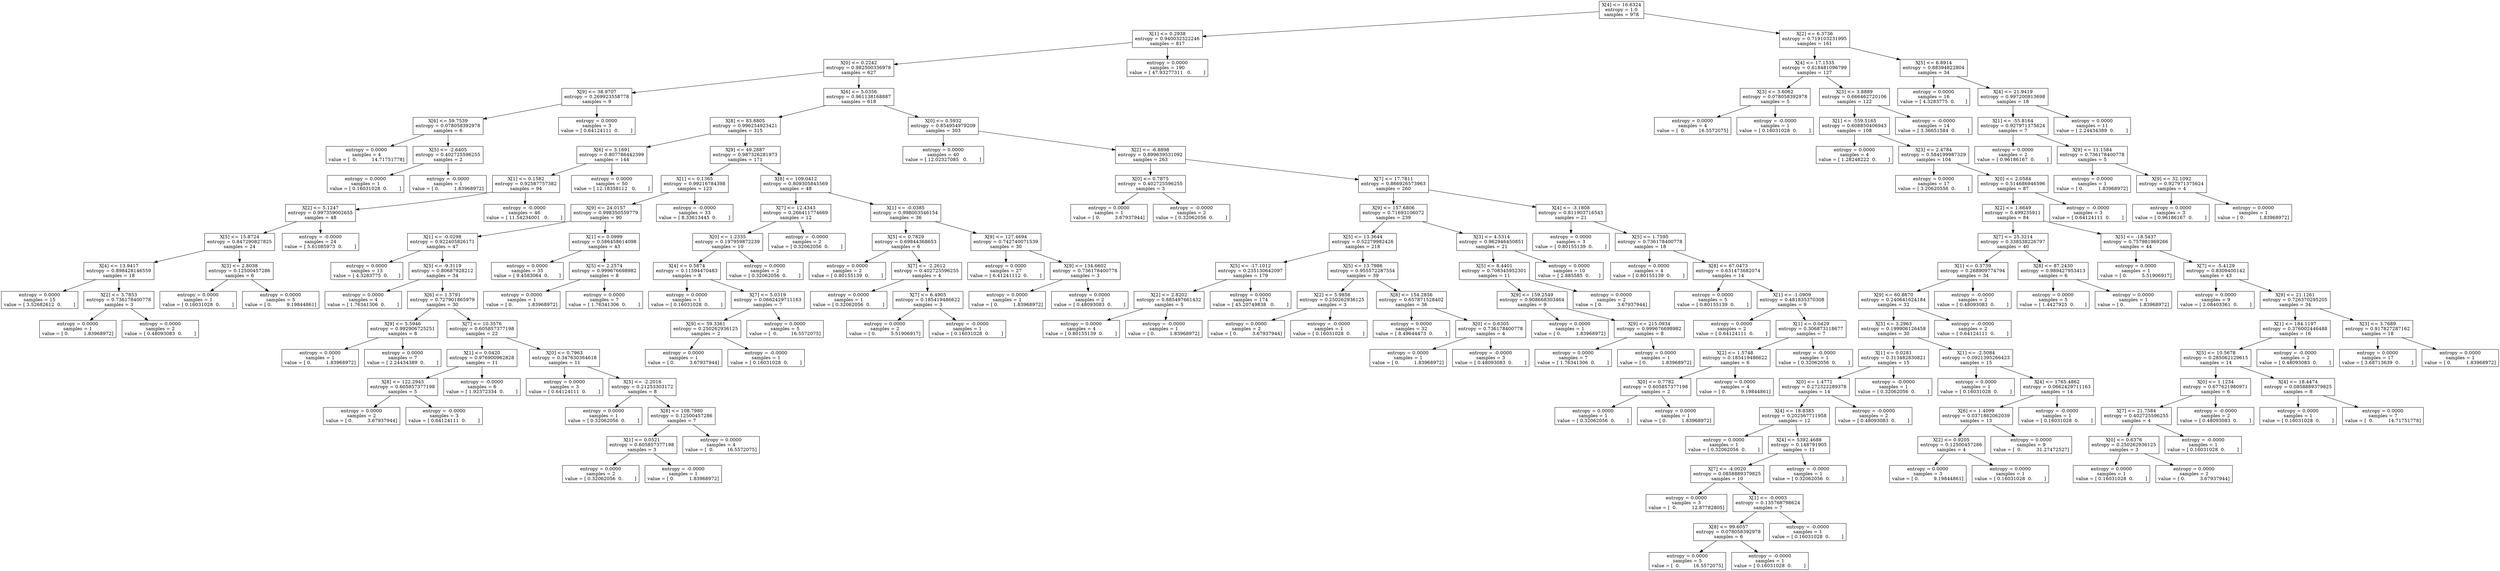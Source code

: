 digraph Tree {
0 [label="X[4] <= 16.6324\nentropy = 1.0\nsamples = 978", shape="box"] ;
1 [label="X[1] <= 0.2938\nentropy = 0.940032522246\nsamples = 817", shape="box"] ;
0 -> 1 ;
2 [label="X[0] <= 0.2242\nentropy = 0.982500336978\nsamples = 627", shape="box"] ;
1 -> 2 ;
3 [label="X[9] <= 38.9707\nentropy = 0.269923558778\nsamples = 9", shape="box"] ;
2 -> 3 ;
4 [label="X[6] <= 59.7539\nentropy = 0.078058392978\nsamples = 6", shape="box"] ;
3 -> 4 ;
5 [label="entropy = 0.0000\nsamples = 4\nvalue = [  0.          14.71751778]", shape="box"] ;
4 -> 5 ;
6 [label="X[5] <= -2.6405\nentropy = 0.402725596255\nsamples = 2", shape="box"] ;
4 -> 6 ;
7 [label="entropy = 0.0000\nsamples = 1\nvalue = [ 0.16031028  0.        ]", shape="box"] ;
6 -> 7 ;
8 [label="entropy = -0.0000\nsamples = 1\nvalue = [ 0.          1.83968972]", shape="box"] ;
6 -> 8 ;
9 [label="entropy = 0.0000\nsamples = 3\nvalue = [ 0.64124111  0.        ]", shape="box"] ;
3 -> 9 ;
10 [label="X[6] <= 5.0356\nentropy = 0.961138168887\nsamples = 618", shape="box"] ;
2 -> 10 ;
11 [label="X[8] <= 83.8805\nentropy = 0.996254923421\nsamples = 315", shape="box"] ;
10 -> 11 ;
12 [label="X[6] <= 3.1691\nentropy = 0.807786442399\nsamples = 144", shape="box"] ;
11 -> 12 ;
13 [label="X[1] <= 0.1582\nentropy = 0.92587757382\nsamples = 94", shape="box"] ;
12 -> 13 ;
14 [label="X[2] <= 5.1247\nentropy = 0.997359002655\nsamples = 48", shape="box"] ;
13 -> 14 ;
15 [label="X[5] <= 15.8724\nentropy = 0.847290827825\nsamples = 24", shape="box"] ;
14 -> 15 ;
16 [label="X[4] <= 13.9417\nentropy = 0.898428146559\nsamples = 18", shape="box"] ;
15 -> 16 ;
17 [label="entropy = 0.0000\nsamples = 15\nvalue = [ 3.52682612  0.        ]", shape="box"] ;
16 -> 17 ;
18 [label="X[2] <= 3.7853\nentropy = 0.736178400778\nsamples = 3", shape="box"] ;
16 -> 18 ;
19 [label="entropy = 0.0000\nsamples = 1\nvalue = [ 0.          1.83968972]", shape="box"] ;
18 -> 19 ;
20 [label="entropy = 0.0000\nsamples = 2\nvalue = [ 0.48093083  0.        ]", shape="box"] ;
18 -> 20 ;
21 [label="X[3] <= 2.8038\nentropy = 0.12500457286\nsamples = 6", shape="box"] ;
15 -> 21 ;
22 [label="entropy = 0.0000\nsamples = 1\nvalue = [ 0.16031028  0.        ]", shape="box"] ;
21 -> 22 ;
23 [label="entropy = 0.0000\nsamples = 5\nvalue = [ 0.          9.19844861]", shape="box"] ;
21 -> 23 ;
24 [label="entropy = -0.0000\nsamples = 24\nvalue = [ 5.61085973  0.        ]", shape="box"] ;
14 -> 24 ;
25 [label="entropy = -0.0000\nsamples = 46\nvalue = [ 11.54234001   0.        ]", shape="box"] ;
13 -> 25 ;
26 [label="entropy = 0.0000\nsamples = 50\nvalue = [ 12.18358112   0.        ]", shape="box"] ;
12 -> 26 ;
27 [label="X[9] <= 49.2887\nentropy = 0.987326281973\nsamples = 171", shape="box"] ;
11 -> 27 ;
28 [label="X[1] <= 0.1365\nentropy = 0.99216784398\nsamples = 123", shape="box"] ;
27 -> 28 ;
29 [label="X[9] <= 24.0157\nentropy = 0.998350559779\nsamples = 90", shape="box"] ;
28 -> 29 ;
30 [label="X[1] <= -0.0298\nentropy = 0.922405826171\nsamples = 47", shape="box"] ;
29 -> 30 ;
31 [label="entropy = 0.0000\nsamples = 13\nvalue = [ 4.3283775  0.       ]", shape="box"] ;
30 -> 31 ;
32 [label="X[5] <= -9.3119\nentropy = 0.80687928212\nsamples = 34", shape="box"] ;
30 -> 32 ;
33 [label="entropy = 0.0000\nsamples = 4\nvalue = [ 1.76341306  0.        ]", shape="box"] ;
32 -> 33 ;
34 [label="X[6] <= 1.5791\nentropy = 0.727901865979\nsamples = 30", shape="box"] ;
32 -> 34 ;
35 [label="X[9] <= 5.5946\nentropy = 0.992906725251\nsamples = 8", shape="box"] ;
34 -> 35 ;
36 [label="entropy = 0.0000\nsamples = 1\nvalue = [ 0.          1.83968972]", shape="box"] ;
35 -> 36 ;
37 [label="entropy = 0.0000\nsamples = 7\nvalue = [ 2.24434389  0.        ]", shape="box"] ;
35 -> 37 ;
38 [label="X[7] <= 10.3576\nentropy = 0.605857377198\nsamples = 22", shape="box"] ;
34 -> 38 ;
39 [label="X[1] <= 0.0420\nentropy = 0.976900962828\nsamples = 11", shape="box"] ;
38 -> 39 ;
40 [label="X[8] <= 122.2943\nentropy = 0.605857377198\nsamples = 5", shape="box"] ;
39 -> 40 ;
41 [label="entropy = 0.0000\nsamples = 2\nvalue = [ 0.          3.67937944]", shape="box"] ;
40 -> 41 ;
42 [label="entropy = -0.0000\nsamples = 3\nvalue = [ 0.64124111  0.        ]", shape="box"] ;
40 -> 42 ;
43 [label="entropy = -0.0000\nsamples = 6\nvalue = [ 1.92372334  0.        ]", shape="box"] ;
39 -> 43 ;
44 [label="X[0] <= 0.7963\nentropy = 0.347630364618\nsamples = 11", shape="box"] ;
38 -> 44 ;
45 [label="entropy = 0.0000\nsamples = 3\nvalue = [ 0.64124111  0.        ]", shape="box"] ;
44 -> 45 ;
46 [label="X[5] <= -2.2016\nentropy = 0.21253303172\nsamples = 8", shape="box"] ;
44 -> 46 ;
47 [label="entropy = 0.0000\nsamples = 1\nvalue = [ 0.32062056  0.        ]", shape="box"] ;
46 -> 47 ;
48 [label="X[8] <= 108.7980\nentropy = 0.12500457286\nsamples = 7", shape="box"] ;
46 -> 48 ;
49 [label="X[1] <= 0.0521\nentropy = 0.605857377198\nsamples = 3", shape="box"] ;
48 -> 49 ;
50 [label="entropy = 0.0000\nsamples = 2\nvalue = [ 0.32062056  0.        ]", shape="box"] ;
49 -> 50 ;
51 [label="entropy = -0.0000\nsamples = 1\nvalue = [ 0.          1.83968972]", shape="box"] ;
49 -> 51 ;
52 [label="entropy = 0.0000\nsamples = 4\nvalue = [  0.         16.5572075]", shape="box"] ;
48 -> 52 ;
53 [label="X[1] <= 0.0999\nentropy = 0.586458614098\nsamples = 43", shape="box"] ;
29 -> 53 ;
54 [label="entropy = 0.0000\nsamples = 35\nvalue = [ 9.4583064  0.       ]", shape="box"] ;
53 -> 54 ;
55 [label="X[5] <= 2.2574\nentropy = 0.999676698982\nsamples = 8", shape="box"] ;
53 -> 55 ;
56 [label="entropy = 0.0000\nsamples = 1\nvalue = [ 0.          1.83968972]", shape="box"] ;
55 -> 56 ;
57 [label="entropy = 0.0000\nsamples = 7\nvalue = [ 1.76341306  0.        ]", shape="box"] ;
55 -> 57 ;
58 [label="entropy = -0.0000\nsamples = 33\nvalue = [ 8.33613445  0.        ]", shape="box"] ;
28 -> 58 ;
59 [label="X[8] <= 109.0412\nentropy = 0.809305845569\nsamples = 48", shape="box"] ;
27 -> 59 ;
60 [label="X[7] <= 12.4343\nentropy = 0.266411774669\nsamples = 12", shape="box"] ;
59 -> 60 ;
61 [label="X[0] <= 1.2335\nentropy = 0.197959872239\nsamples = 10", shape="box"] ;
60 -> 61 ;
62 [label="X[4] <= 0.5874\nentropy = 0.11594470483\nsamples = 8", shape="box"] ;
61 -> 62 ;
63 [label="entropy = 0.0000\nsamples = 1\nvalue = [ 0.16031028  0.        ]", shape="box"] ;
62 -> 63 ;
64 [label="X[7] <= 5.0319\nentropy = 0.0662429711163\nsamples = 7", shape="box"] ;
62 -> 64 ;
65 [label="X[9] <= 59.3361\nentropy = 0.250262936125\nsamples = 2", shape="box"] ;
64 -> 65 ;
66 [label="entropy = 0.0000\nsamples = 1\nvalue = [ 0.          3.67937944]", shape="box"] ;
65 -> 66 ;
67 [label="entropy = -0.0000\nsamples = 1\nvalue = [ 0.16031028  0.        ]", shape="box"] ;
65 -> 67 ;
68 [label="entropy = 0.0000\nsamples = 5\nvalue = [  0.         16.5572075]", shape="box"] ;
64 -> 68 ;
69 [label="entropy = 0.0000\nsamples = 2\nvalue = [ 0.32062056  0.        ]", shape="box"] ;
61 -> 69 ;
70 [label="entropy = -0.0000\nsamples = 2\nvalue = [ 0.32062056  0.        ]", shape="box"] ;
60 -> 70 ;
71 [label="X[1] <= -0.0385\nentropy = 0.998003546154\nsamples = 36", shape="box"] ;
59 -> 71 ;
72 [label="X[5] <= 0.7829\nentropy = 0.69844368653\nsamples = 6", shape="box"] ;
71 -> 72 ;
73 [label="entropy = 0.0000\nsamples = 2\nvalue = [ 0.80155139  0.        ]", shape="box"] ;
72 -> 73 ;
74 [label="X[7] <= -2.2612\nentropy = 0.402725596255\nsamples = 4", shape="box"] ;
72 -> 74 ;
75 [label="entropy = 0.0000\nsamples = 1\nvalue = [ 0.32062056  0.        ]", shape="box"] ;
74 -> 75 ;
76 [label="X[7] <= 6.4905\nentropy = 0.185419486622\nsamples = 3", shape="box"] ;
74 -> 76 ;
77 [label="entropy = 0.0000\nsamples = 2\nvalue = [ 0.          5.51906917]", shape="box"] ;
76 -> 77 ;
78 [label="entropy = -0.0000\nsamples = 1\nvalue = [ 0.16031028  0.        ]", shape="box"] ;
76 -> 78 ;
79 [label="X[9] <= 127.4694\nentropy = 0.742740071539\nsamples = 30", shape="box"] ;
71 -> 79 ;
80 [label="entropy = 0.0000\nsamples = 27\nvalue = [ 6.41241112  0.        ]", shape="box"] ;
79 -> 80 ;
81 [label="X[9] <= 134.6602\nentropy = 0.736178400778\nsamples = 3", shape="box"] ;
79 -> 81 ;
82 [label="entropy = 0.0000\nsamples = 1\nvalue = [ 0.          1.83968972]", shape="box"] ;
81 -> 82 ;
83 [label="entropy = 0.0000\nsamples = 2\nvalue = [ 0.48093083  0.        ]", shape="box"] ;
81 -> 83 ;
84 [label="X[0] <= 0.5932\nentropy = 0.854954979209\nsamples = 303", shape="box"] ;
10 -> 84 ;
85 [label="entropy = 0.0000\nsamples = 40\nvalue = [ 12.02327085   0.        ]", shape="box"] ;
84 -> 85 ;
86 [label="X[2] <= -6.8898\nentropy = 0.899639531092\nsamples = 263", shape="box"] ;
84 -> 86 ;
87 [label="X[0] <= 0.7875\nentropy = 0.402725596255\nsamples = 3", shape="box"] ;
86 -> 87 ;
88 [label="entropy = 0.0000\nsamples = 1\nvalue = [ 0.          3.67937944]", shape="box"] ;
87 -> 88 ;
89 [label="entropy = -0.0000\nsamples = 2\nvalue = [ 0.32062056  0.        ]", shape="box"] ;
87 -> 89 ;
90 [label="X[7] <= 17.7811\nentropy = 0.866926573963\nsamples = 260", shape="box"] ;
86 -> 90 ;
91 [label="X[9] <= 157.6806\nentropy = 0.71693106072\nsamples = 239", shape="box"] ;
90 -> 91 ;
92 [label="X[5] <= 13.3644\nentropy = 0.52279982426\nsamples = 218", shape="box"] ;
91 -> 92 ;
93 [label="X[5] <= -17.1012\nentropy = 0.235130642097\nsamples = 179", shape="box"] ;
92 -> 93 ;
94 [label="X[2] <= 2.8202\nentropy = 0.885497661432\nsamples = 5", shape="box"] ;
93 -> 94 ;
95 [label="entropy = 0.0000\nsamples = 4\nvalue = [ 0.80155139  0.        ]", shape="box"] ;
94 -> 95 ;
96 [label="entropy = -0.0000\nsamples = 1\nvalue = [ 0.          1.83968972]", shape="box"] ;
94 -> 96 ;
97 [label="entropy = 0.0000\nsamples = 174\nvalue = [ 45.20749838   0.        ]", shape="box"] ;
93 -> 97 ;
98 [label="X[5] <= 13.7986\nentropy = 0.955572287554\nsamples = 39", shape="box"] ;
92 -> 98 ;
99 [label="X[2] <= 5.9856\nentropy = 0.250262936125\nsamples = 3", shape="box"] ;
98 -> 99 ;
100 [label="entropy = 0.0000\nsamples = 2\nvalue = [ 0.          3.67937944]", shape="box"] ;
99 -> 100 ;
101 [label="entropy = -0.0000\nsamples = 1\nvalue = [ 0.16031028  0.        ]", shape="box"] ;
99 -> 101 ;
102 [label="X[8] <= 154.2856\nentropy = 0.657871528402\nsamples = 36", shape="box"] ;
98 -> 102 ;
103 [label="entropy = 0.0000\nsamples = 32\nvalue = [ 8.49644473  0.        ]", shape="box"] ;
102 -> 103 ;
104 [label="X[0] <= 0.6305\nentropy = 0.736178400778\nsamples = 4", shape="box"] ;
102 -> 104 ;
105 [label="entropy = 0.0000\nsamples = 1\nvalue = [ 0.          1.83968972]", shape="box"] ;
104 -> 105 ;
106 [label="entropy = -0.0000\nsamples = 3\nvalue = [ 0.48093083  0.        ]", shape="box"] ;
104 -> 106 ;
107 [label="X[3] <= 4.5314\nentropy = 0.962946450851\nsamples = 21", shape="box"] ;
91 -> 107 ;
108 [label="X[5] <= 8.4401\nentropy = 0.708345952301\nsamples = 11", shape="box"] ;
107 -> 108 ;
109 [label="X[9] <= 159.2549\nentropy = 0.908668303464\nsamples = 9", shape="box"] ;
108 -> 109 ;
110 [label="entropy = 0.0000\nsamples = 1\nvalue = [ 0.          1.83968972]", shape="box"] ;
109 -> 110 ;
111 [label="X[9] <= 215.0934\nentropy = 0.999676698982\nsamples = 8", shape="box"] ;
109 -> 111 ;
112 [label="entropy = 0.0000\nsamples = 7\nvalue = [ 1.76341306  0.        ]", shape="box"] ;
111 -> 112 ;
113 [label="entropy = 0.0000\nsamples = 1\nvalue = [ 0.          1.83968972]", shape="box"] ;
111 -> 113 ;
114 [label="entropy = 0.0000\nsamples = 2\nvalue = [ 0.          3.67937944]", shape="box"] ;
108 -> 114 ;
115 [label="entropy = 0.0000\nsamples = 10\nvalue = [ 2.885585  0.      ]", shape="box"] ;
107 -> 115 ;
116 [label="X[4] <= -3.1808\nentropy = 0.811903716543\nsamples = 21", shape="box"] ;
90 -> 116 ;
117 [label="entropy = 0.0000\nsamples = 3\nvalue = [ 0.80155139  0.        ]", shape="box"] ;
116 -> 117 ;
118 [label="X[5] <= 1.7595\nentropy = 0.736178400778\nsamples = 18", shape="box"] ;
116 -> 118 ;
119 [label="entropy = 0.0000\nsamples = 4\nvalue = [ 0.80155139  0.        ]", shape="box"] ;
118 -> 119 ;
120 [label="X[8] <= 67.0473\nentropy = 0.631473682074\nsamples = 14", shape="box"] ;
118 -> 120 ;
121 [label="entropy = 0.0000\nsamples = 5\nvalue = [ 0.80155139  0.        ]", shape="box"] ;
120 -> 121 ;
122 [label="X[1] <= -1.0909\nentropy = 0.481835370308\nsamples = 9", shape="box"] ;
120 -> 122 ;
123 [label="entropy = 0.0000\nsamples = 2\nvalue = [ 0.64124111  0.        ]", shape="box"] ;
122 -> 123 ;
124 [label="X[1] <= 0.0429\nentropy = 0.306873118677\nsamples = 7", shape="box"] ;
122 -> 124 ;
125 [label="X[2] <= 1.5748\nentropy = 0.185419486622\nsamples = 6", shape="box"] ;
124 -> 125 ;
126 [label="X[0] <= 0.7782\nentropy = 0.605857377198\nsamples = 2", shape="box"] ;
125 -> 126 ;
127 [label="entropy = 0.0000\nsamples = 1\nvalue = [ 0.32062056  0.        ]", shape="box"] ;
126 -> 127 ;
128 [label="entropy = 0.0000\nsamples = 1\nvalue = [ 0.          1.83968972]", shape="box"] ;
126 -> 128 ;
129 [label="entropy = 0.0000\nsamples = 4\nvalue = [ 0.          9.19844861]", shape="box"] ;
125 -> 129 ;
130 [label="entropy = -0.0000\nsamples = 1\nvalue = [ 0.32062056  0.        ]", shape="box"] ;
124 -> 130 ;
131 [label="entropy = 0.0000\nsamples = 190\nvalue = [ 47.93277311   0.        ]", shape="box"] ;
1 -> 131 ;
132 [label="X[2] <= 6.3736\nentropy = 0.719103231995\nsamples = 161", shape="box"] ;
0 -> 132 ;
133 [label="X[4] <= 17.1535\nentropy = 0.618481096799\nsamples = 127", shape="box"] ;
132 -> 133 ;
134 [label="X[3] <= 3.6062\nentropy = 0.078058392978\nsamples = 5", shape="box"] ;
133 -> 134 ;
135 [label="entropy = 0.0000\nsamples = 4\nvalue = [  0.         16.5572075]", shape="box"] ;
134 -> 135 ;
136 [label="entropy = -0.0000\nsamples = 1\nvalue = [ 0.16031028  0.        ]", shape="box"] ;
134 -> 136 ;
137 [label="X[3] <= 3.8889\nentropy = 0.666462720106\nsamples = 122", shape="box"] ;
133 -> 137 ;
138 [label="X[1] <= -559.5165\nentropy = 0.608850406943\nsamples = 108", shape="box"] ;
137 -> 138 ;
139 [label="entropy = 0.0000\nsamples = 4\nvalue = [ 1.28248222  0.        ]", shape="box"] ;
138 -> 139 ;
140 [label="X[3] <= 2.4784\nentropy = 0.584199987329\nsamples = 104", shape="box"] ;
138 -> 140 ;
141 [label="entropy = 0.0000\nsamples = 17\nvalue = [ 3.20620556  0.        ]", shape="box"] ;
140 -> 141 ;
142 [label="X[0] <= 2.0584\nentropy = 0.514686946596\nsamples = 87", shape="box"] ;
140 -> 142 ;
143 [label="X[2] <= 1.6649\nentropy = 0.499235911\nsamples = 84", shape="box"] ;
142 -> 143 ;
144 [label="X[7] <= 25.3214\nentropy = 0.338538226797\nsamples = 40", shape="box"] ;
143 -> 144 ;
145 [label="X[1] <= 0.3739\nentropy = 0.268909774794\nsamples = 34", shape="box"] ;
144 -> 145 ;
146 [label="X[9] <= 60.8670\nentropy = 0.240641624184\nsamples = 32", shape="box"] ;
145 -> 146 ;
147 [label="X[5] <= 3.2963\nentropy = 0.199906126458\nsamples = 30", shape="box"] ;
146 -> 147 ;
148 [label="X[1] <= 0.0281\nentropy = 0.313482830821\nsamples = 15", shape="box"] ;
147 -> 148 ;
149 [label="X[0] <= 1.4771\nentropy = 0.272322289378\nsamples = 14", shape="box"] ;
148 -> 149 ;
150 [label="X[4] <= 18.8385\nentropy = 0.202567711958\nsamples = 12", shape="box"] ;
149 -> 150 ;
151 [label="entropy = 0.0000\nsamples = 1\nvalue = [ 0.32062056  0.        ]", shape="box"] ;
150 -> 151 ;
152 [label="X[4] <= 5392.4688\nentropy = 0.148791905\nsamples = 11", shape="box"] ;
150 -> 152 ;
153 [label="X[7] <= -4.0020\nentropy = 0.0858889379825\nsamples = 10", shape="box"] ;
152 -> 153 ;
154 [label="entropy = 0.0000\nsamples = 3\nvalue = [  0.          12.87782805]", shape="box"] ;
153 -> 154 ;
155 [label="X[1] <= -0.0003\nentropy = 0.135768798624\nsamples = 7", shape="box"] ;
153 -> 155 ;
156 [label="X[8] <= 99.6057\nentropy = 0.078058392978\nsamples = 6", shape="box"] ;
155 -> 156 ;
157 [label="entropy = 0.0000\nsamples = 5\nvalue = [  0.         16.5572075]", shape="box"] ;
156 -> 157 ;
158 [label="entropy = -0.0000\nsamples = 1\nvalue = [ 0.16031028  0.        ]", shape="box"] ;
156 -> 158 ;
159 [label="entropy = -0.0000\nsamples = 1\nvalue = [ 0.16031028  0.        ]", shape="box"] ;
155 -> 159 ;
160 [label="entropy = -0.0000\nsamples = 1\nvalue = [ 0.32062056  0.        ]", shape="box"] ;
152 -> 160 ;
161 [label="entropy = -0.0000\nsamples = 2\nvalue = [ 0.48093083  0.        ]", shape="box"] ;
149 -> 161 ;
162 [label="entropy = -0.0000\nsamples = 1\nvalue = [ 0.32062056  0.        ]", shape="box"] ;
148 -> 162 ;
163 [label="X[1] <= -2.5084\nentropy = 0.0921395266423\nsamples = 15", shape="box"] ;
147 -> 163 ;
164 [label="entropy = 0.0000\nsamples = 1\nvalue = [ 0.16031028  0.        ]", shape="box"] ;
163 -> 164 ;
165 [label="X[4] <= 1765.4862\nentropy = 0.0662429711163\nsamples = 14", shape="box"] ;
163 -> 165 ;
166 [label="X[6] <= 1.4099\nentropy = 0.0371862062039\nsamples = 13", shape="box"] ;
165 -> 166 ;
167 [label="X[2] <= 0.9205\nentropy = 0.12500457286\nsamples = 4", shape="box"] ;
166 -> 167 ;
168 [label="entropy = 0.0000\nsamples = 3\nvalue = [ 0.          9.19844861]", shape="box"] ;
167 -> 168 ;
169 [label="entropy = 0.0000\nsamples = 1\nvalue = [ 0.16031028  0.        ]", shape="box"] ;
167 -> 169 ;
170 [label="entropy = 0.0000\nsamples = 9\nvalue = [  0.          31.27472527]", shape="box"] ;
166 -> 170 ;
171 [label="entropy = -0.0000\nsamples = 1\nvalue = [ 0.16031028  0.        ]", shape="box"] ;
165 -> 171 ;
172 [label="entropy = -0.0000\nsamples = 2\nvalue = [ 0.64124111  0.        ]", shape="box"] ;
146 -> 172 ;
173 [label="entropy = -0.0000\nsamples = 2\nvalue = [ 0.48093083  0.        ]", shape="box"] ;
145 -> 173 ;
174 [label="X[8] <= 87.2430\nentropy = 0.989427953413\nsamples = 6", shape="box"] ;
144 -> 174 ;
175 [label="entropy = 0.0000\nsamples = 5\nvalue = [ 1.4427925  0.       ]", shape="box"] ;
174 -> 175 ;
176 [label="entropy = 0.0000\nsamples = 1\nvalue = [ 0.          1.83968972]", shape="box"] ;
174 -> 176 ;
177 [label="X[5] <= -18.5437\nentropy = 0.757981969266\nsamples = 44", shape="box"] ;
143 -> 177 ;
178 [label="entropy = 0.0000\nsamples = 1\nvalue = [ 0.          5.51906917]", shape="box"] ;
177 -> 178 ;
179 [label="X[7] <= -5.4129\nentropy = 0.8309400142\nsamples = 43", shape="box"] ;
177 -> 179 ;
180 [label="entropy = 0.0000\nsamples = 9\nvalue = [ 2.08403361  0.        ]", shape="box"] ;
179 -> 180 ;
181 [label="X[9] <= 21.1261\nentropy = 0.726370295205\nsamples = 34", shape="box"] ;
179 -> 181 ;
182 [label="X[1] <= 184.1197\nentropy = 0.376002446488\nsamples = 16", shape="box"] ;
181 -> 182 ;
183 [label="X[5] <= 10.5678\nentropy = 0.285062129615\nsamples = 14", shape="box"] ;
182 -> 183 ;
184 [label="X[0] <= 1.1234\nentropy = 0.677621980971\nsamples = 6", shape="box"] ;
183 -> 184 ;
185 [label="X[7] <= 21.7584\nentropy = 0.402725596255\nsamples = 4", shape="box"] ;
184 -> 185 ;
186 [label="X[0] <= 0.6376\nentropy = 0.250262936125\nsamples = 3", shape="box"] ;
185 -> 186 ;
187 [label="entropy = 0.0000\nsamples = 1\nvalue = [ 0.16031028  0.        ]", shape="box"] ;
186 -> 187 ;
188 [label="entropy = 0.0000\nsamples = 2\nvalue = [ 0.          3.67937944]", shape="box"] ;
186 -> 188 ;
189 [label="entropy = -0.0000\nsamples = 1\nvalue = [ 0.16031028  0.        ]", shape="box"] ;
185 -> 189 ;
190 [label="entropy = -0.0000\nsamples = 2\nvalue = [ 0.48093083  0.        ]", shape="box"] ;
184 -> 190 ;
191 [label="X[4] <= 18.4474\nentropy = 0.0858889379825\nsamples = 8", shape="box"] ;
183 -> 191 ;
192 [label="entropy = 0.0000\nsamples = 1\nvalue = [ 0.16031028  0.        ]", shape="box"] ;
191 -> 192 ;
193 [label="entropy = 0.0000\nsamples = 7\nvalue = [  0.          14.71751778]", shape="box"] ;
191 -> 193 ;
194 [label="entropy = -0.0000\nsamples = 2\nvalue = [ 0.48093083  0.        ]", shape="box"] ;
182 -> 194 ;
195 [label="X[3] <= 3.7689\nentropy = 0.917827287162\nsamples = 18", shape="box"] ;
181 -> 195 ;
196 [label="entropy = 0.0000\nsamples = 17\nvalue = [ 3.68713639  0.        ]", shape="box"] ;
195 -> 196 ;
197 [label="entropy = 0.0000\nsamples = 1\nvalue = [ 0.          1.83968972]", shape="box"] ;
195 -> 197 ;
198 [label="entropy = -0.0000\nsamples = 3\nvalue = [ 0.64124111  0.        ]", shape="box"] ;
142 -> 198 ;
199 [label="entropy = -0.0000\nsamples = 14\nvalue = [ 3.36651584  0.        ]", shape="box"] ;
137 -> 199 ;
200 [label="X[5] <= 6.8914\nentropy = 0.88394822804\nsamples = 34", shape="box"] ;
132 -> 200 ;
201 [label="entropy = 0.0000\nsamples = 16\nvalue = [ 4.3283775  0.       ]", shape="box"] ;
200 -> 201 ;
202 [label="X[4] <= 21.9419\nentropy = 0.997200813698\nsamples = 18", shape="box"] ;
200 -> 202 ;
203 [label="X[1] <= -55.8164\nentropy = 0.927971375624\nsamples = 7", shape="box"] ;
202 -> 203 ;
204 [label="entropy = 0.0000\nsamples = 2\nvalue = [ 0.96186167  0.        ]", shape="box"] ;
203 -> 204 ;
205 [label="X[9] <= 11.1584\nentropy = 0.736178400778\nsamples = 5", shape="box"] ;
203 -> 205 ;
206 [label="entropy = 0.0000\nsamples = 1\nvalue = [ 0.          1.83968972]", shape="box"] ;
205 -> 206 ;
207 [label="X[9] <= 32.1092\nentropy = 0.927971375624\nsamples = 4", shape="box"] ;
205 -> 207 ;
208 [label="entropy = 0.0000\nsamples = 3\nvalue = [ 0.96186167  0.        ]", shape="box"] ;
207 -> 208 ;
209 [label="entropy = 0.0000\nsamples = 1\nvalue = [ 0.          1.83968972]", shape="box"] ;
207 -> 209 ;
210 [label="entropy = 0.0000\nsamples = 11\nvalue = [ 2.24434389  0.        ]", shape="box"] ;
202 -> 210 ;
}